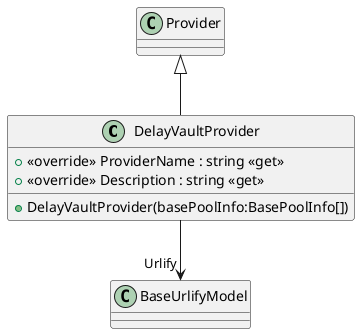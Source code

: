 @startuml
class DelayVaultProvider {
    + <<override>> ProviderName : string <<get>>
    + <<override>> Description : string <<get>>
    + DelayVaultProvider(basePoolInfo:BasePoolInfo[])
}
Provider <|-- DelayVaultProvider
DelayVaultProvider --> "Urlify" BaseUrlifyModel
@enduml
